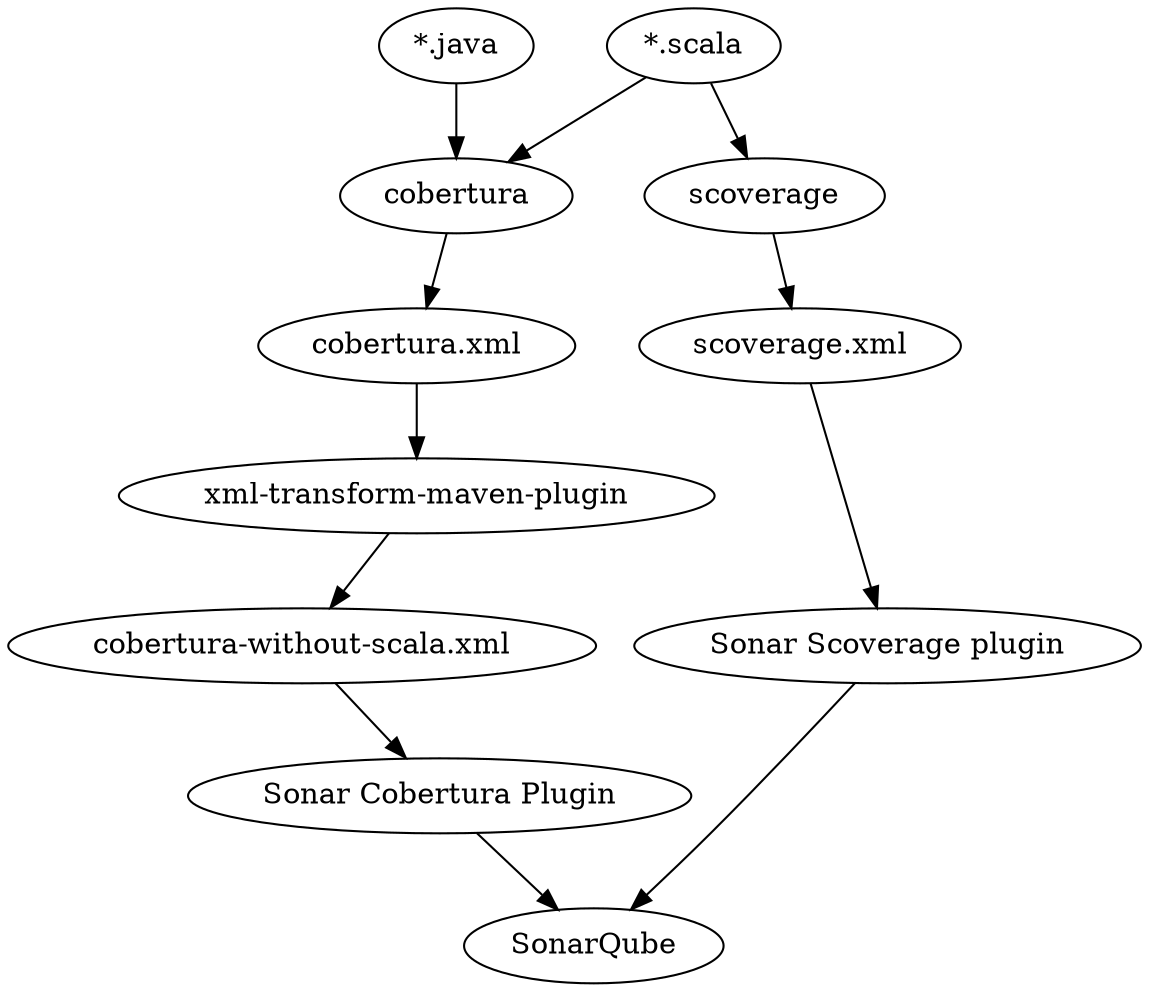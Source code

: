 /* dot sonar-build.dot -Tsvg -O */
digraph SonarBuild {
  "*.java" -> cobertura;
  "*.scala" -> {cobertura, scoverage};

  { rank=same; cobertura; scoverage; }
  { rank=same; "cobertura.xml"; "scoverage.xml"; }

  cobertura -> "cobertura.xml" -> "xml-transform-maven-plugin"
    -> "cobertura-without-scala.xml" -> "Sonar Cobertura Plugin" -> SonarQube;
  scoverage -> "scoverage.xml" -> "Sonar Scoverage plugin" -> SonarQube;


}
